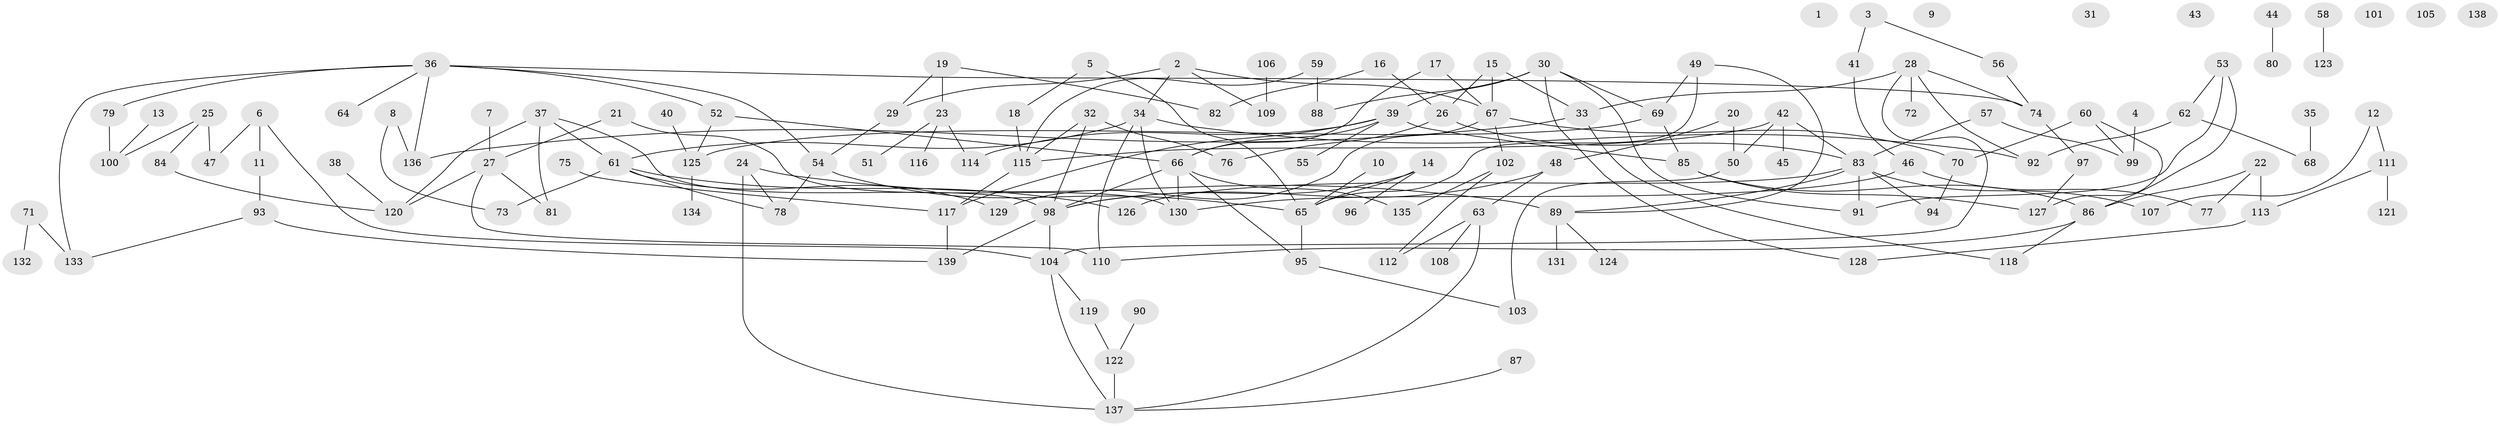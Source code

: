// Generated by graph-tools (version 1.1) at 2025/49/03/09/25 03:49:14]
// undirected, 139 vertices, 182 edges
graph export_dot {
graph [start="1"]
  node [color=gray90,style=filled];
  1;
  2;
  3;
  4;
  5;
  6;
  7;
  8;
  9;
  10;
  11;
  12;
  13;
  14;
  15;
  16;
  17;
  18;
  19;
  20;
  21;
  22;
  23;
  24;
  25;
  26;
  27;
  28;
  29;
  30;
  31;
  32;
  33;
  34;
  35;
  36;
  37;
  38;
  39;
  40;
  41;
  42;
  43;
  44;
  45;
  46;
  47;
  48;
  49;
  50;
  51;
  52;
  53;
  54;
  55;
  56;
  57;
  58;
  59;
  60;
  61;
  62;
  63;
  64;
  65;
  66;
  67;
  68;
  69;
  70;
  71;
  72;
  73;
  74;
  75;
  76;
  77;
  78;
  79;
  80;
  81;
  82;
  83;
  84;
  85;
  86;
  87;
  88;
  89;
  90;
  91;
  92;
  93;
  94;
  95;
  96;
  97;
  98;
  99;
  100;
  101;
  102;
  103;
  104;
  105;
  106;
  107;
  108;
  109;
  110;
  111;
  112;
  113;
  114;
  115;
  116;
  117;
  118;
  119;
  120;
  121;
  122;
  123;
  124;
  125;
  126;
  127;
  128;
  129;
  130;
  131;
  132;
  133;
  134;
  135;
  136;
  137;
  138;
  139;
  2 -- 29;
  2 -- 34;
  2 -- 67;
  2 -- 109;
  3 -- 41;
  3 -- 56;
  4 -- 99;
  5 -- 18;
  5 -- 65;
  6 -- 11;
  6 -- 47;
  6 -- 104;
  7 -- 27;
  8 -- 73;
  8 -- 136;
  10 -- 65;
  11 -- 93;
  12 -- 107;
  12 -- 111;
  13 -- 100;
  14 -- 65;
  14 -- 96;
  14 -- 98;
  15 -- 26;
  15 -- 33;
  15 -- 67;
  16 -- 26;
  16 -- 82;
  17 -- 66;
  17 -- 67;
  18 -- 115;
  19 -- 23;
  19 -- 29;
  19 -- 82;
  20 -- 48;
  20 -- 50;
  21 -- 27;
  21 -- 130;
  22 -- 77;
  22 -- 86;
  22 -- 113;
  23 -- 51;
  23 -- 114;
  23 -- 116;
  24 -- 78;
  24 -- 89;
  24 -- 137;
  25 -- 47;
  25 -- 84;
  25 -- 100;
  26 -- 76;
  26 -- 83;
  27 -- 81;
  27 -- 110;
  27 -- 120;
  28 -- 33;
  28 -- 72;
  28 -- 74;
  28 -- 92;
  28 -- 104;
  29 -- 54;
  30 -- 39;
  30 -- 69;
  30 -- 88;
  30 -- 91;
  30 -- 128;
  32 -- 76;
  32 -- 98;
  32 -- 115;
  33 -- 118;
  33 -- 136;
  34 -- 61;
  34 -- 92;
  34 -- 110;
  34 -- 130;
  35 -- 68;
  36 -- 52;
  36 -- 54;
  36 -- 64;
  36 -- 74;
  36 -- 79;
  36 -- 133;
  36 -- 136;
  37 -- 61;
  37 -- 81;
  37 -- 98;
  37 -- 120;
  38 -- 120;
  39 -- 55;
  39 -- 66;
  39 -- 85;
  39 -- 114;
  39 -- 117;
  40 -- 125;
  41 -- 46;
  42 -- 45;
  42 -- 50;
  42 -- 83;
  42 -- 115;
  44 -- 80;
  46 -- 77;
  46 -- 130;
  48 -- 63;
  48 -- 98;
  49 -- 65;
  49 -- 69;
  49 -- 89;
  50 -- 103;
  52 -- 66;
  52 -- 125;
  53 -- 62;
  53 -- 86;
  53 -- 91;
  54 -- 65;
  54 -- 78;
  56 -- 74;
  57 -- 83;
  57 -- 99;
  58 -- 123;
  59 -- 88;
  59 -- 115;
  60 -- 70;
  60 -- 99;
  60 -- 127;
  61 -- 73;
  61 -- 78;
  61 -- 126;
  61 -- 129;
  62 -- 68;
  62 -- 92;
  63 -- 108;
  63 -- 112;
  63 -- 137;
  65 -- 95;
  66 -- 95;
  66 -- 98;
  66 -- 130;
  66 -- 135;
  67 -- 70;
  67 -- 102;
  67 -- 129;
  69 -- 85;
  69 -- 125;
  70 -- 94;
  71 -- 132;
  71 -- 133;
  74 -- 97;
  75 -- 117;
  79 -- 100;
  83 -- 89;
  83 -- 91;
  83 -- 94;
  83 -- 107;
  83 -- 126;
  84 -- 120;
  85 -- 86;
  85 -- 127;
  86 -- 110;
  86 -- 118;
  87 -- 137;
  89 -- 124;
  89 -- 131;
  90 -- 122;
  93 -- 133;
  93 -- 139;
  95 -- 103;
  97 -- 127;
  98 -- 104;
  98 -- 139;
  102 -- 112;
  102 -- 135;
  104 -- 119;
  104 -- 137;
  106 -- 109;
  111 -- 113;
  111 -- 121;
  113 -- 128;
  115 -- 117;
  117 -- 139;
  119 -- 122;
  122 -- 137;
  125 -- 134;
}
